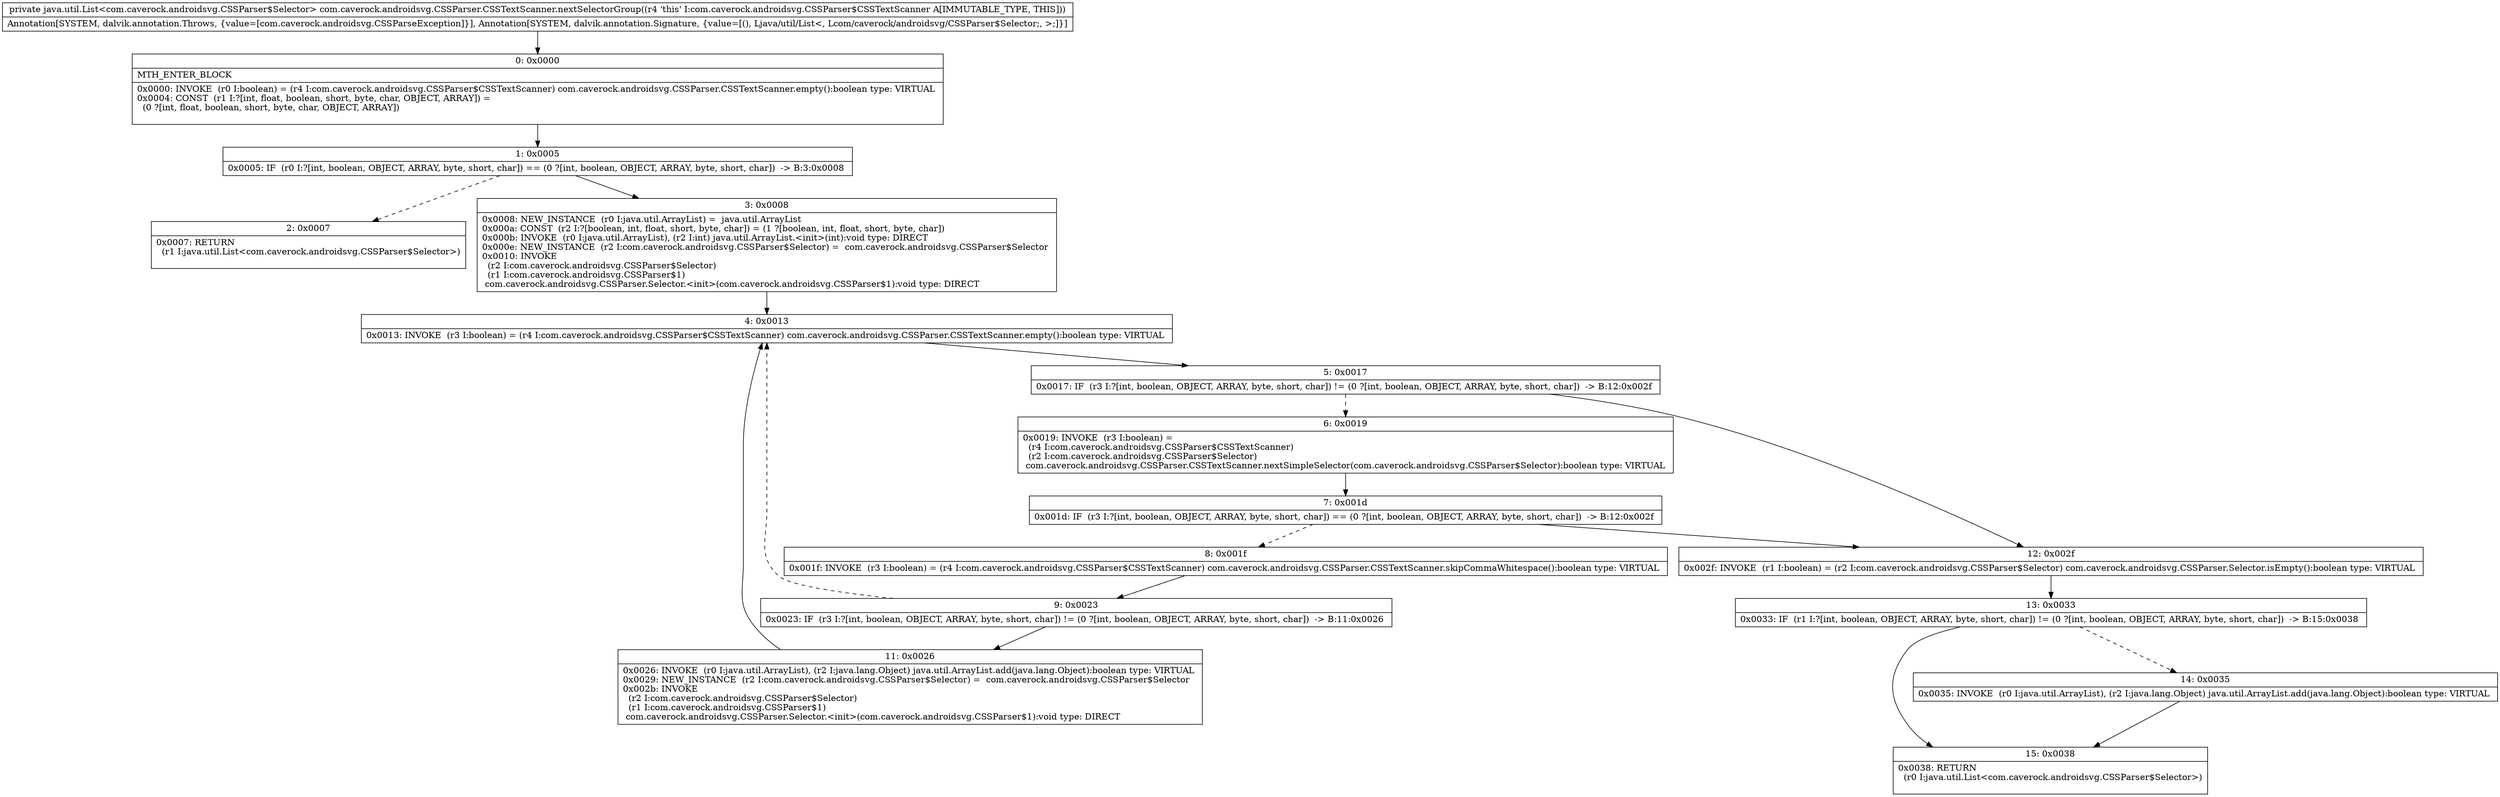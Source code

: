 digraph "CFG forcom.caverock.androidsvg.CSSParser.CSSTextScanner.nextSelectorGroup()Ljava\/util\/List;" {
Node_0 [shape=record,label="{0\:\ 0x0000|MTH_ENTER_BLOCK\l|0x0000: INVOKE  (r0 I:boolean) = (r4 I:com.caverock.androidsvg.CSSParser$CSSTextScanner) com.caverock.androidsvg.CSSParser.CSSTextScanner.empty():boolean type: VIRTUAL \l0x0004: CONST  (r1 I:?[int, float, boolean, short, byte, char, OBJECT, ARRAY]) = \l  (0 ?[int, float, boolean, short, byte, char, OBJECT, ARRAY])\l \l}"];
Node_1 [shape=record,label="{1\:\ 0x0005|0x0005: IF  (r0 I:?[int, boolean, OBJECT, ARRAY, byte, short, char]) == (0 ?[int, boolean, OBJECT, ARRAY, byte, short, char])  \-\> B:3:0x0008 \l}"];
Node_2 [shape=record,label="{2\:\ 0x0007|0x0007: RETURN  \l  (r1 I:java.util.List\<com.caverock.androidsvg.CSSParser$Selector\>)\l \l}"];
Node_3 [shape=record,label="{3\:\ 0x0008|0x0008: NEW_INSTANCE  (r0 I:java.util.ArrayList) =  java.util.ArrayList \l0x000a: CONST  (r2 I:?[boolean, int, float, short, byte, char]) = (1 ?[boolean, int, float, short, byte, char]) \l0x000b: INVOKE  (r0 I:java.util.ArrayList), (r2 I:int) java.util.ArrayList.\<init\>(int):void type: DIRECT \l0x000e: NEW_INSTANCE  (r2 I:com.caverock.androidsvg.CSSParser$Selector) =  com.caverock.androidsvg.CSSParser$Selector \l0x0010: INVOKE  \l  (r2 I:com.caverock.androidsvg.CSSParser$Selector)\l  (r1 I:com.caverock.androidsvg.CSSParser$1)\l com.caverock.androidsvg.CSSParser.Selector.\<init\>(com.caverock.androidsvg.CSSParser$1):void type: DIRECT \l}"];
Node_4 [shape=record,label="{4\:\ 0x0013|0x0013: INVOKE  (r3 I:boolean) = (r4 I:com.caverock.androidsvg.CSSParser$CSSTextScanner) com.caverock.androidsvg.CSSParser.CSSTextScanner.empty():boolean type: VIRTUAL \l}"];
Node_5 [shape=record,label="{5\:\ 0x0017|0x0017: IF  (r3 I:?[int, boolean, OBJECT, ARRAY, byte, short, char]) != (0 ?[int, boolean, OBJECT, ARRAY, byte, short, char])  \-\> B:12:0x002f \l}"];
Node_6 [shape=record,label="{6\:\ 0x0019|0x0019: INVOKE  (r3 I:boolean) = \l  (r4 I:com.caverock.androidsvg.CSSParser$CSSTextScanner)\l  (r2 I:com.caverock.androidsvg.CSSParser$Selector)\l com.caverock.androidsvg.CSSParser.CSSTextScanner.nextSimpleSelector(com.caverock.androidsvg.CSSParser$Selector):boolean type: VIRTUAL \l}"];
Node_7 [shape=record,label="{7\:\ 0x001d|0x001d: IF  (r3 I:?[int, boolean, OBJECT, ARRAY, byte, short, char]) == (0 ?[int, boolean, OBJECT, ARRAY, byte, short, char])  \-\> B:12:0x002f \l}"];
Node_8 [shape=record,label="{8\:\ 0x001f|0x001f: INVOKE  (r3 I:boolean) = (r4 I:com.caverock.androidsvg.CSSParser$CSSTextScanner) com.caverock.androidsvg.CSSParser.CSSTextScanner.skipCommaWhitespace():boolean type: VIRTUAL \l}"];
Node_9 [shape=record,label="{9\:\ 0x0023|0x0023: IF  (r3 I:?[int, boolean, OBJECT, ARRAY, byte, short, char]) != (0 ?[int, boolean, OBJECT, ARRAY, byte, short, char])  \-\> B:11:0x0026 \l}"];
Node_11 [shape=record,label="{11\:\ 0x0026|0x0026: INVOKE  (r0 I:java.util.ArrayList), (r2 I:java.lang.Object) java.util.ArrayList.add(java.lang.Object):boolean type: VIRTUAL \l0x0029: NEW_INSTANCE  (r2 I:com.caverock.androidsvg.CSSParser$Selector) =  com.caverock.androidsvg.CSSParser$Selector \l0x002b: INVOKE  \l  (r2 I:com.caverock.androidsvg.CSSParser$Selector)\l  (r1 I:com.caverock.androidsvg.CSSParser$1)\l com.caverock.androidsvg.CSSParser.Selector.\<init\>(com.caverock.androidsvg.CSSParser$1):void type: DIRECT \l}"];
Node_12 [shape=record,label="{12\:\ 0x002f|0x002f: INVOKE  (r1 I:boolean) = (r2 I:com.caverock.androidsvg.CSSParser$Selector) com.caverock.androidsvg.CSSParser.Selector.isEmpty():boolean type: VIRTUAL \l}"];
Node_13 [shape=record,label="{13\:\ 0x0033|0x0033: IF  (r1 I:?[int, boolean, OBJECT, ARRAY, byte, short, char]) != (0 ?[int, boolean, OBJECT, ARRAY, byte, short, char])  \-\> B:15:0x0038 \l}"];
Node_14 [shape=record,label="{14\:\ 0x0035|0x0035: INVOKE  (r0 I:java.util.ArrayList), (r2 I:java.lang.Object) java.util.ArrayList.add(java.lang.Object):boolean type: VIRTUAL \l}"];
Node_15 [shape=record,label="{15\:\ 0x0038|0x0038: RETURN  \l  (r0 I:java.util.List\<com.caverock.androidsvg.CSSParser$Selector\>)\l \l}"];
MethodNode[shape=record,label="{private java.util.List\<com.caverock.androidsvg.CSSParser$Selector\> com.caverock.androidsvg.CSSParser.CSSTextScanner.nextSelectorGroup((r4 'this' I:com.caverock.androidsvg.CSSParser$CSSTextScanner A[IMMUTABLE_TYPE, THIS]))  | Annotation[SYSTEM, dalvik.annotation.Throws, \{value=[com.caverock.androidsvg.CSSParseException]\}], Annotation[SYSTEM, dalvik.annotation.Signature, \{value=[(), Ljava\/util\/List\<, Lcom\/caverock\/androidsvg\/CSSParser$Selector;, \>;]\}]\l}"];
MethodNode -> Node_0;
Node_0 -> Node_1;
Node_1 -> Node_2[style=dashed];
Node_1 -> Node_3;
Node_3 -> Node_4;
Node_4 -> Node_5;
Node_5 -> Node_6[style=dashed];
Node_5 -> Node_12;
Node_6 -> Node_7;
Node_7 -> Node_8[style=dashed];
Node_7 -> Node_12;
Node_8 -> Node_9;
Node_9 -> Node_11;
Node_9 -> Node_4[style=dashed];
Node_11 -> Node_4;
Node_12 -> Node_13;
Node_13 -> Node_14[style=dashed];
Node_13 -> Node_15;
Node_14 -> Node_15;
}

